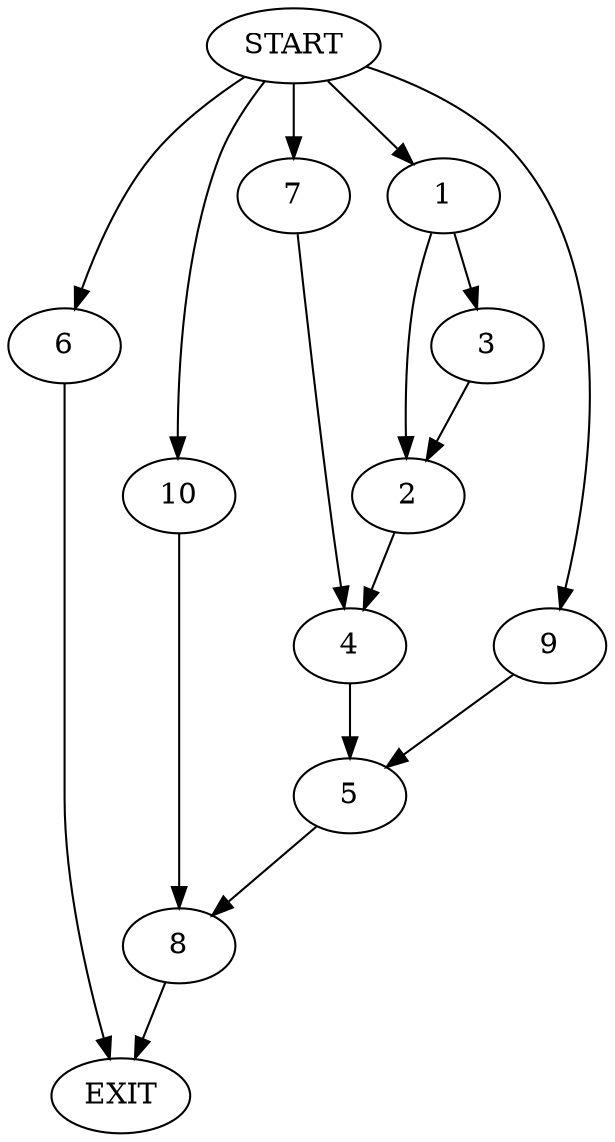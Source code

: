 digraph {
0 [label="START"]
11 [label="EXIT"]
0 -> 1
1 -> 2
1 -> 3
3 -> 2
2 -> 4
4 -> 5
0 -> 6
6 -> 11
0 -> 7
7 -> 4
5 -> 8
0 -> 9
9 -> 5
8 -> 11
0 -> 10
10 -> 8
}
